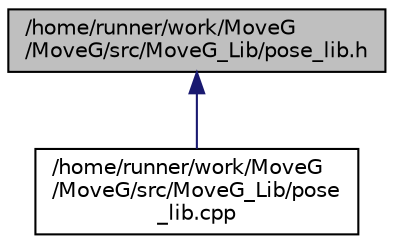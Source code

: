 digraph "/home/runner/work/MoveG/MoveG/src/MoveG_Lib/pose_lib.h"
{
 // LATEX_PDF_SIZE
  edge [fontname="Helvetica",fontsize="10",labelfontname="Helvetica",labelfontsize="10"];
  node [fontname="Helvetica",fontsize="10",shape=record];
  Node1 [label="/home/runner/work/MoveG\l/MoveG/src/MoveG_Lib/pose_lib.h",height=0.2,width=0.4,color="black", fillcolor="grey75", style="filled", fontcolor="black",tooltip=" "];
  Node1 -> Node2 [dir="back",color="midnightblue",fontsize="10",style="solid",fontname="Helvetica"];
  Node2 [label="/home/runner/work/MoveG\l/MoveG/src/MoveG_Lib/pose\l_lib.cpp",height=0.2,width=0.4,color="black", fillcolor="white", style="filled",URL="$pose__lib_8cpp.html",tooltip=" "];
}
